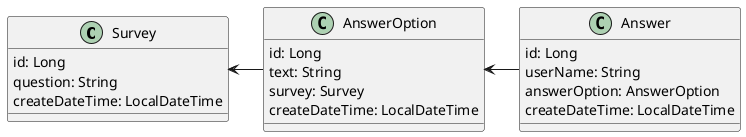 @startuml

class Survey{
    id: Long
    question: String
    createDateTime: LocalDateTime
}

class AnswerOption{
    id: Long
    text: String
    survey: Survey
    createDateTime: LocalDateTime
}

class Answer {
    id: Long
    userName: String
    answerOption: AnswerOption
    createDateTime: LocalDateTime
}

Survey <- AnswerOption
AnswerOption <- Answer

@enduml